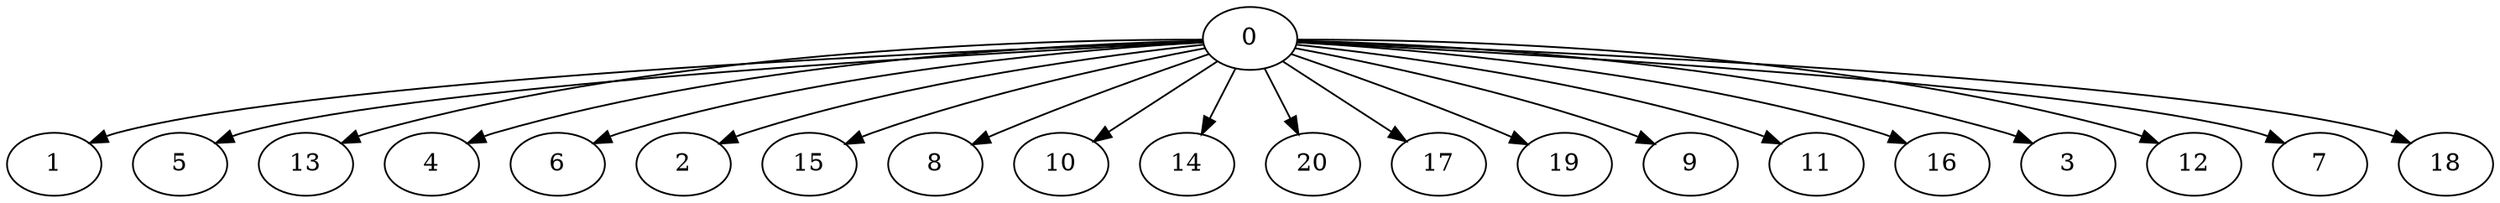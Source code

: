 digraph "Fork_Nodes_21_CCR_10.00_WeightType_Random" {
	graph ["Duplicate states"=0,
		GraphType=Fork,
		"Max states in OPEN"=0,
		Modes="120000ms; topo-ordered tasks, ; Pruning: task equivalence, fixed order ready list, ; F-value: ; Optimisation: best schedule length (\
SL) optimisation on equal, ",
		NumberOfTasks=21,
		"Pruned using list schedule length"=171,
		"States removed from OPEN"=0,
		TargetSystem="Homogeneous-2",
		"Time to schedule (ms)"=222,
		"Total idle time"=27,
		"Total schedule length"=80,
		"Total sequential time"=132,
		"Total states created"=1740
	];
	0	["Finish time"=5,
		Processor=0,
		"Start time"=0,
		Weight=5];
	1	["Finish time"=59,
		Processor=1,
		"Start time"=49,
		Weight=10];
	0 -> 1	[Weight=33];
	5	["Finish time"=22,
		Processor=0,
		"Start time"=12,
		Weight=10];
	0 -> 5	[Weight=77];
	13	["Finish time"=41,
		Processor=0,
		"Start time"=31,
		Weight=10];
	0 -> 13	[Weight=99];
	4	["Finish time"=31,
		Processor=0,
		"Start time"=22,
		Weight=9];
	0 -> 4	[Weight=77];
	6	["Finish time"=36,
		Processor=1,
		"Start time"=27,
		Weight=9];
	0 -> 6	[Weight=22];
	2	["Finish time"=63,
		Processor=0,
		"Start time"=55,
		Weight=8];
	0 -> 2	[Weight=110];
	15	["Finish time"=49,
		Processor=0,
		"Start time"=41,
		Weight=8];
	0 -> 15	[Weight=99];
	8	["Finish time"=70,
		Processor=0,
		"Start time"=63,
		Weight=7];
	0 -> 8	[Weight=110];
	10	["Finish time"=43,
		Processor=1,
		"Start time"=36,
		Weight=7];
	0 -> 10	[Weight=22];
	14	["Finish time"=77,
		Processor=0,
		"Start time"=70,
		Weight=7];
	0 -> 14	[Weight=110];
	20	["Finish time"=12,
		Processor=0,
		"Start time"=5,
		Weight=7];
	0 -> 20	[Weight=66];
	17	["Finish time"=55,
		Processor=0,
		"Start time"=49,
		Weight=6];
	0 -> 17	[Weight=99];
	19	["Finish time"=49,
		Processor=1,
		"Start time"=43,
		Weight=6];
	0 -> 19	[Weight=22];
	9	["Finish time"=64,
		Processor=1,
		"Start time"=59,
		Weight=5];
	0 -> 9	[Weight=33];
	11	["Finish time"=71,
		Processor=1,
		"Start time"=67,
		Weight=4];
	0 -> 11	[Weight=44];
	16	["Finish time"=75,
		Processor=1,
		"Start time"=71,
		Weight=4];
	0 -> 16	[Weight=44];
	3	["Finish time"=78,
		Processor=1,
		"Start time"=75,
		Weight=3];
	0 -> 3	[Weight=55];
	12	["Finish time"=67,
		Processor=1,
		"Start time"=64,
		Weight=3];
	0 -> 12	[Weight=33];
	7	["Finish time"=79,
		Processor=0,
		"Start time"=77,
		Weight=2];
	0 -> 7	[Weight=110];
	18	["Finish time"=80,
		Processor=1,
		"Start time"=78,
		Weight=2];
	0 -> 18	[Weight=55];
}
